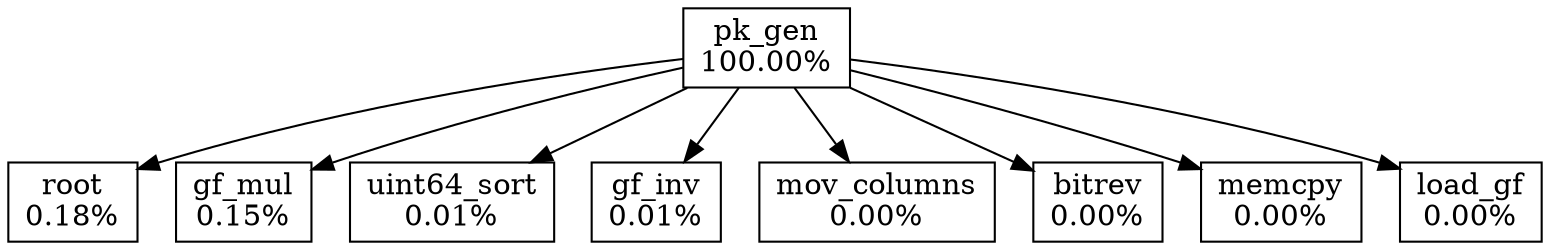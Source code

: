 digraph G {
  {
    node [shape=box]
    pk_gen[label="pk_gen\n100.00%"]
    root[label="root\n0.18%"]
    gf_mul[label="gf_mul\n0.15%"]
    uint64_sort[label="uint64_sort\n0.01%"]
    gf_inv[label="gf_inv\n0.01%"]
    mov_columns[label="mov_columns\n0.00%"]
    bitrev[label="bitrev\n0.00%"]
    memcpy[label="memcpy\n0.00%"]
    load_gf[label="load_gf\n0.00%"]
  }
  pk_gen -> root
  pk_gen -> gf_mul
  pk_gen -> uint64_sort
  pk_gen -> gf_inv
  pk_gen -> mov_columns
  pk_gen -> bitrev
  pk_gen -> memcpy
  pk_gen -> load_gf
}
